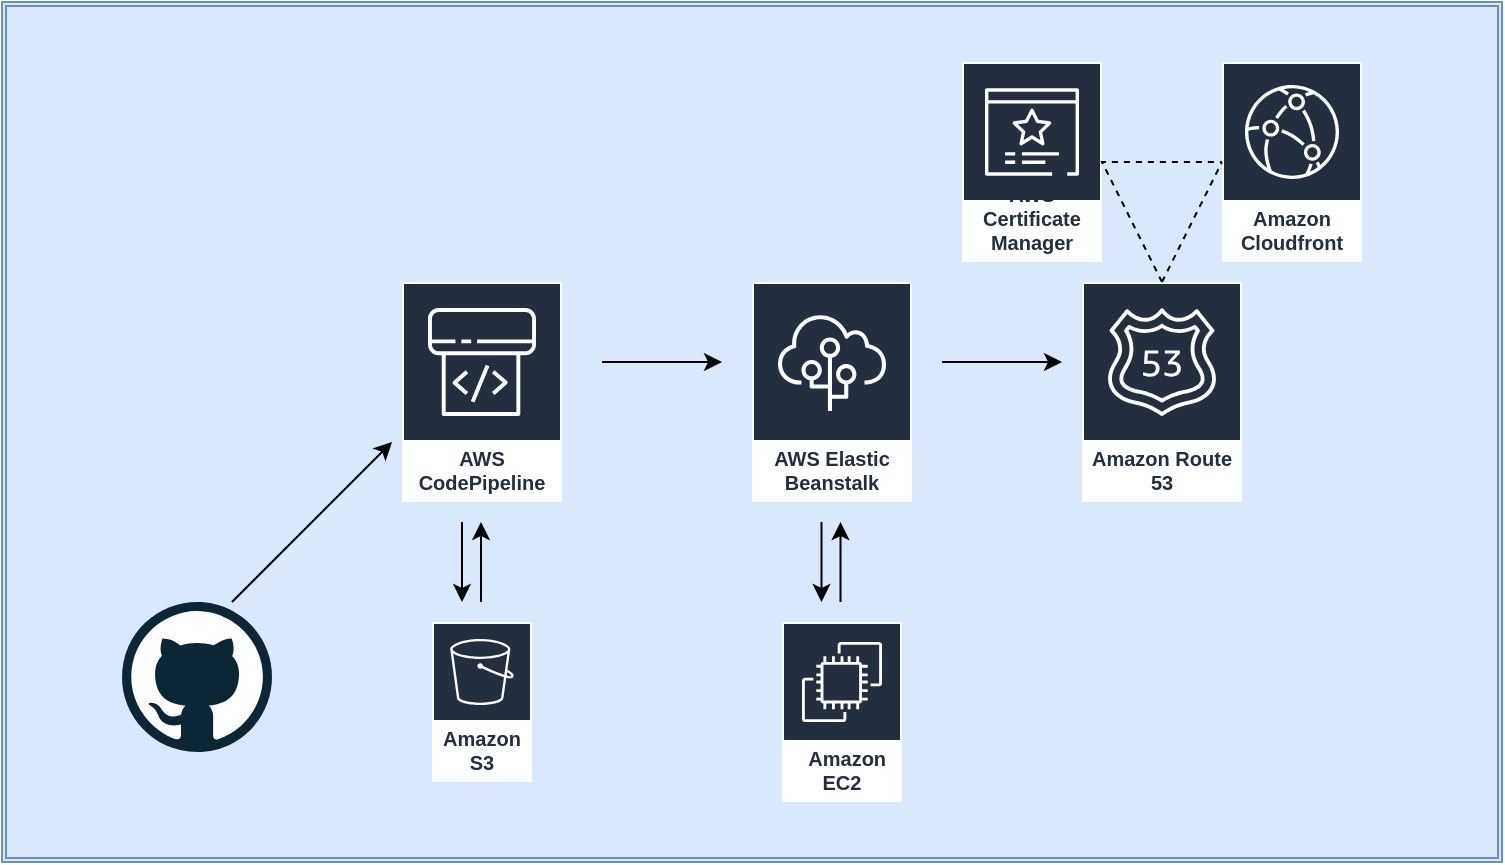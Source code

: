 <mxfile version="23.1.6" type="device">
  <diagram name="youtubeChatAI" id="OdCN1yytbfYSz6CbzW1o">
    <mxGraphModel dx="858" dy="487" grid="1" gridSize="10" guides="1" tooltips="1" connect="1" arrows="1" fold="1" page="1" pageScale="1" pageWidth="850" pageHeight="1100" math="0" shadow="0">
      <root>
        <mxCell id="WnTQ4Z6a-Ea_7mhcwyWi-0" />
        <mxCell id="WnTQ4Z6a-Ea_7mhcwyWi-1" parent="WnTQ4Z6a-Ea_7mhcwyWi-0" />
        <mxCell id="HtLDFk02XIdqE0k4USw7-0" value="" style="shape=ext;double=1;rounded=0;whiteSpace=wrap;html=1;fillColor=#dae8fc;strokeColor=#6c8ebf;" vertex="1" parent="WnTQ4Z6a-Ea_7mhcwyWi-1">
          <mxGeometry x="70" y="100" width="750" height="430" as="geometry" />
        </mxCell>
        <mxCell id="WnTQ4Z6a-Ea_7mhcwyWi-2" value="&lt;br&gt;&lt;br&gt;&amp;nbsp; Amazon EC2" style="sketch=0;outlineConnect=0;fontColor=#232F3E;gradientColor=none;strokeColor=#ffffff;fillColor=#232F3E;dashed=0;verticalLabelPosition=middle;verticalAlign=bottom;align=center;html=1;whiteSpace=wrap;fontSize=10;fontStyle=1;spacing=3;shape=mxgraph.aws4.productIcon;prIcon=mxgraph.aws4.ec2;" vertex="1" parent="WnTQ4Z6a-Ea_7mhcwyWi-1">
          <mxGeometry x="460" y="410" width="60" height="90" as="geometry" />
        </mxCell>
        <mxCell id="WnTQ4Z6a-Ea_7mhcwyWi-3" value="AWS Elastic Beanstalk" style="sketch=0;outlineConnect=0;fontColor=#232F3E;gradientColor=none;strokeColor=#ffffff;fillColor=#232F3E;dashed=0;verticalLabelPosition=middle;verticalAlign=bottom;align=center;html=1;whiteSpace=wrap;fontSize=10;fontStyle=1;spacing=3;shape=mxgraph.aws4.productIcon;prIcon=mxgraph.aws4.elastic_beanstalk;" vertex="1" parent="WnTQ4Z6a-Ea_7mhcwyWi-1">
          <mxGeometry x="445" y="240" width="80" height="110" as="geometry" />
        </mxCell>
        <mxCell id="WnTQ4Z6a-Ea_7mhcwyWi-4" value="AWS CodePipeline" style="sketch=0;outlineConnect=0;fontColor=#232F3E;gradientColor=none;strokeColor=#ffffff;fillColor=#232F3E;dashed=0;verticalLabelPosition=middle;verticalAlign=bottom;align=center;html=1;whiteSpace=wrap;fontSize=10;fontStyle=1;spacing=3;shape=mxgraph.aws4.productIcon;prIcon=mxgraph.aws4.codepipeline;" vertex="1" parent="WnTQ4Z6a-Ea_7mhcwyWi-1">
          <mxGeometry x="270" y="240" width="80" height="110" as="geometry" />
        </mxCell>
        <mxCell id="WnTQ4Z6a-Ea_7mhcwyWi-5" value="Amazon S3" style="sketch=0;outlineConnect=0;fontColor=#232F3E;gradientColor=none;strokeColor=#ffffff;fillColor=#232F3E;dashed=0;verticalLabelPosition=middle;verticalAlign=bottom;align=center;html=1;whiteSpace=wrap;fontSize=10;fontStyle=1;spacing=3;shape=mxgraph.aws4.productIcon;prIcon=mxgraph.aws4.s3;" vertex="1" parent="WnTQ4Z6a-Ea_7mhcwyWi-1">
          <mxGeometry x="285" y="410" width="50" height="80" as="geometry" />
        </mxCell>
        <mxCell id="WnTQ4Z6a-Ea_7mhcwyWi-6" value="Amazon Route 53" style="sketch=0;outlineConnect=0;fontColor=#232F3E;gradientColor=none;strokeColor=#ffffff;fillColor=#232F3E;dashed=0;verticalLabelPosition=middle;verticalAlign=bottom;align=center;html=1;whiteSpace=wrap;fontSize=10;fontStyle=1;spacing=3;shape=mxgraph.aws4.productIcon;prIcon=mxgraph.aws4.route_53;" vertex="1" parent="WnTQ4Z6a-Ea_7mhcwyWi-1">
          <mxGeometry x="610" y="240" width="80" height="110" as="geometry" />
        </mxCell>
        <mxCell id="WnTQ4Z6a-Ea_7mhcwyWi-7" value="AWS Certificate Manager" style="sketch=0;outlineConnect=0;fontColor=#232F3E;gradientColor=none;strokeColor=#ffffff;fillColor=#232F3E;dashed=0;verticalLabelPosition=middle;verticalAlign=bottom;align=center;html=1;whiteSpace=wrap;fontSize=10;fontStyle=1;spacing=3;shape=mxgraph.aws4.productIcon;prIcon=mxgraph.aws4.certificate_manager_3;" vertex="1" parent="WnTQ4Z6a-Ea_7mhcwyWi-1">
          <mxGeometry x="550" y="130" width="70" height="100" as="geometry" />
        </mxCell>
        <mxCell id="WnTQ4Z6a-Ea_7mhcwyWi-8" value="Amazon Cloudfront" style="sketch=0;outlineConnect=0;fontColor=#232F3E;gradientColor=none;strokeColor=#ffffff;fillColor=#232F3E;dashed=0;verticalLabelPosition=middle;verticalAlign=bottom;align=center;html=1;whiteSpace=wrap;fontSize=10;fontStyle=1;spacing=3;shape=mxgraph.aws4.productIcon;prIcon=mxgraph.aws4.cloudfront;" vertex="1" parent="WnTQ4Z6a-Ea_7mhcwyWi-1">
          <mxGeometry x="680" y="130" width="70" height="100" as="geometry" />
        </mxCell>
        <mxCell id="WnTQ4Z6a-Ea_7mhcwyWi-10" value="" style="dashed=0;outlineConnect=0;html=1;align=center;labelPosition=center;verticalLabelPosition=bottom;verticalAlign=top;shape=mxgraph.weblogos.github" vertex="1" parent="WnTQ4Z6a-Ea_7mhcwyWi-1">
          <mxGeometry x="130" y="400" width="75" height="75" as="geometry" />
        </mxCell>
        <mxCell id="WnTQ4Z6a-Ea_7mhcwyWi-11" value="" style="endArrow=classic;html=1;rounded=0;" edge="1" parent="WnTQ4Z6a-Ea_7mhcwyWi-1">
          <mxGeometry width="50" height="50" relative="1" as="geometry">
            <mxPoint x="185" y="400" as="sourcePoint" />
            <mxPoint x="265" y="320" as="targetPoint" />
          </mxGeometry>
        </mxCell>
        <mxCell id="WnTQ4Z6a-Ea_7mhcwyWi-16" value="" style="endArrow=classic;html=1;rounded=0;" edge="1" parent="WnTQ4Z6a-Ea_7mhcwyWi-1">
          <mxGeometry width="50" height="50" relative="1" as="geometry">
            <mxPoint x="309.5" y="400" as="sourcePoint" />
            <mxPoint x="309.5" y="360" as="targetPoint" />
          </mxGeometry>
        </mxCell>
        <mxCell id="WnTQ4Z6a-Ea_7mhcwyWi-20" value="" style="endArrow=classic;html=1;rounded=0;" edge="1" parent="WnTQ4Z6a-Ea_7mhcwyWi-1">
          <mxGeometry width="50" height="50" relative="1" as="geometry">
            <mxPoint x="540" y="280" as="sourcePoint" />
            <mxPoint x="600" y="280" as="targetPoint" />
          </mxGeometry>
        </mxCell>
        <mxCell id="WnTQ4Z6a-Ea_7mhcwyWi-21" value="" style="endArrow=classic;html=1;rounded=0;" edge="1" parent="WnTQ4Z6a-Ea_7mhcwyWi-1">
          <mxGeometry width="50" height="50" relative="1" as="geometry">
            <mxPoint x="300" y="360" as="sourcePoint" />
            <mxPoint x="300" y="400" as="targetPoint" />
          </mxGeometry>
        </mxCell>
        <mxCell id="WnTQ4Z6a-Ea_7mhcwyWi-22" value="" style="endArrow=classic;html=1;rounded=0;" edge="1" parent="WnTQ4Z6a-Ea_7mhcwyWi-1">
          <mxGeometry width="50" height="50" relative="1" as="geometry">
            <mxPoint x="489.25" y="400" as="sourcePoint" />
            <mxPoint x="489.25" y="360" as="targetPoint" />
          </mxGeometry>
        </mxCell>
        <mxCell id="WnTQ4Z6a-Ea_7mhcwyWi-23" value="" style="endArrow=classic;html=1;rounded=0;" edge="1" parent="WnTQ4Z6a-Ea_7mhcwyWi-1">
          <mxGeometry width="50" height="50" relative="1" as="geometry">
            <mxPoint x="479.75" y="360" as="sourcePoint" />
            <mxPoint x="479.75" y="400" as="targetPoint" />
          </mxGeometry>
        </mxCell>
        <mxCell id="WnTQ4Z6a-Ea_7mhcwyWi-24" value="" style="endArrow=classic;html=1;rounded=0;" edge="1" parent="WnTQ4Z6a-Ea_7mhcwyWi-1">
          <mxGeometry width="50" height="50" relative="1" as="geometry">
            <mxPoint x="370" y="280" as="sourcePoint" />
            <mxPoint x="430" y="280" as="targetPoint" />
          </mxGeometry>
        </mxCell>
        <mxCell id="6AvuD6jutoS3DAfwq7Gx-0" value="" style="endArrow=none;dashed=1;html=1;rounded=0;" edge="1" parent="WnTQ4Z6a-Ea_7mhcwyWi-1">
          <mxGeometry width="50" height="50" relative="1" as="geometry">
            <mxPoint x="650" y="240" as="sourcePoint" />
            <mxPoint x="680" y="180" as="targetPoint" />
            <Array as="points">
              <mxPoint x="620" y="180" />
            </Array>
          </mxGeometry>
        </mxCell>
        <mxCell id="6AvuD6jutoS3DAfwq7Gx-1" value="" style="endArrow=none;dashed=1;html=1;rounded=0;" edge="1" parent="WnTQ4Z6a-Ea_7mhcwyWi-1">
          <mxGeometry width="50" height="50" relative="1" as="geometry">
            <mxPoint x="650" y="240" as="sourcePoint" />
            <mxPoint x="680" y="180" as="targetPoint" />
          </mxGeometry>
        </mxCell>
      </root>
    </mxGraphModel>
  </diagram>
</mxfile>
